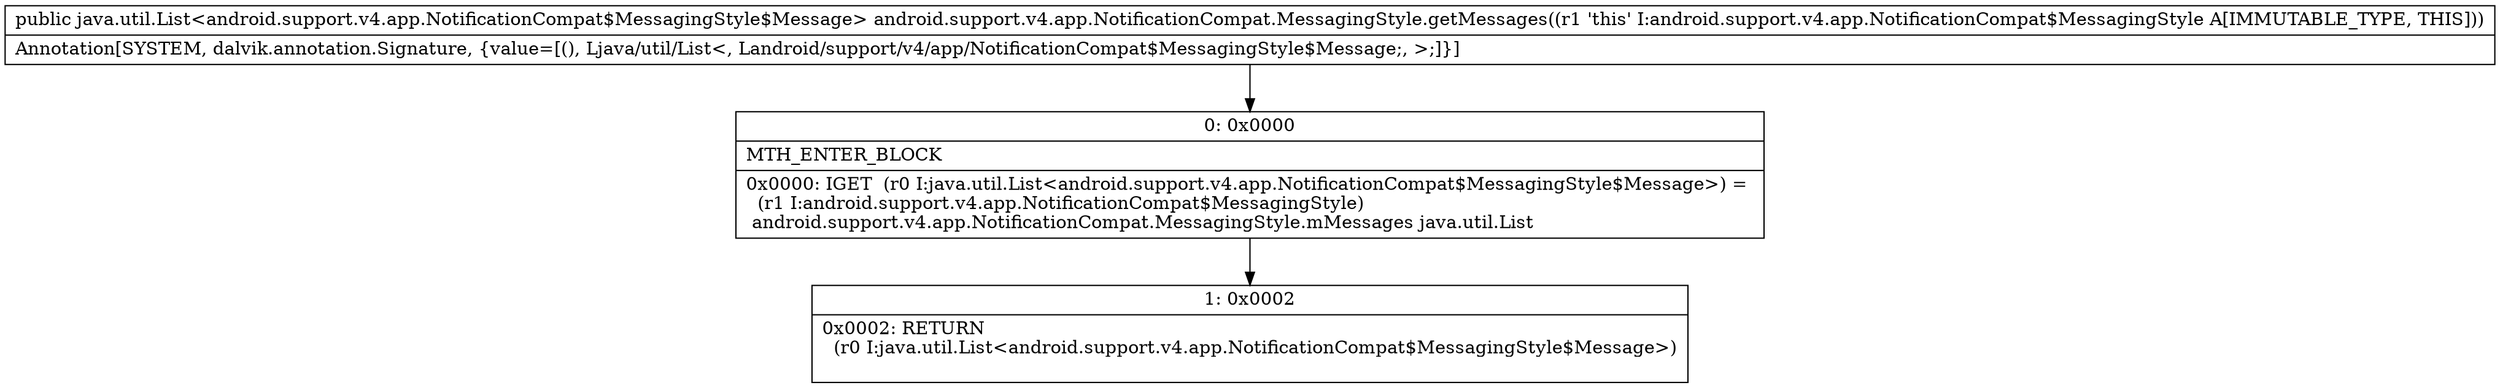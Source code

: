 digraph "CFG forandroid.support.v4.app.NotificationCompat.MessagingStyle.getMessages()Ljava\/util\/List;" {
Node_0 [shape=record,label="{0\:\ 0x0000|MTH_ENTER_BLOCK\l|0x0000: IGET  (r0 I:java.util.List\<android.support.v4.app.NotificationCompat$MessagingStyle$Message\>) = \l  (r1 I:android.support.v4.app.NotificationCompat$MessagingStyle)\l android.support.v4.app.NotificationCompat.MessagingStyle.mMessages java.util.List \l}"];
Node_1 [shape=record,label="{1\:\ 0x0002|0x0002: RETURN  \l  (r0 I:java.util.List\<android.support.v4.app.NotificationCompat$MessagingStyle$Message\>)\l \l}"];
MethodNode[shape=record,label="{public java.util.List\<android.support.v4.app.NotificationCompat$MessagingStyle$Message\> android.support.v4.app.NotificationCompat.MessagingStyle.getMessages((r1 'this' I:android.support.v4.app.NotificationCompat$MessagingStyle A[IMMUTABLE_TYPE, THIS]))  | Annotation[SYSTEM, dalvik.annotation.Signature, \{value=[(), Ljava\/util\/List\<, Landroid\/support\/v4\/app\/NotificationCompat$MessagingStyle$Message;, \>;]\}]\l}"];
MethodNode -> Node_0;
Node_0 -> Node_1;
}

